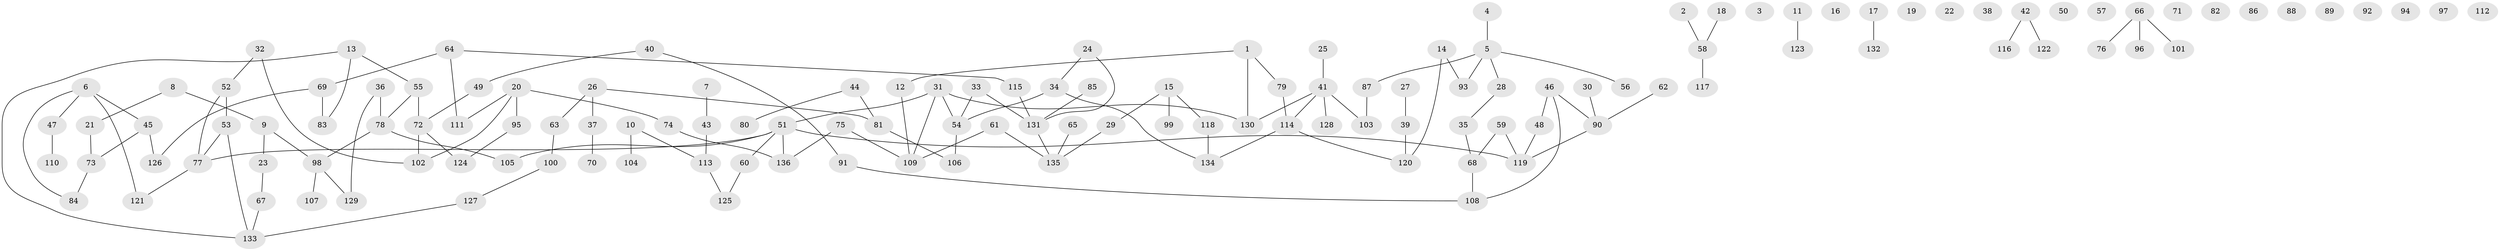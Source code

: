 // Generated by graph-tools (version 1.1) at 2025/00/03/09/25 03:00:45]
// undirected, 136 vertices, 139 edges
graph export_dot {
graph [start="1"]
  node [color=gray90,style=filled];
  1;
  2;
  3;
  4;
  5;
  6;
  7;
  8;
  9;
  10;
  11;
  12;
  13;
  14;
  15;
  16;
  17;
  18;
  19;
  20;
  21;
  22;
  23;
  24;
  25;
  26;
  27;
  28;
  29;
  30;
  31;
  32;
  33;
  34;
  35;
  36;
  37;
  38;
  39;
  40;
  41;
  42;
  43;
  44;
  45;
  46;
  47;
  48;
  49;
  50;
  51;
  52;
  53;
  54;
  55;
  56;
  57;
  58;
  59;
  60;
  61;
  62;
  63;
  64;
  65;
  66;
  67;
  68;
  69;
  70;
  71;
  72;
  73;
  74;
  75;
  76;
  77;
  78;
  79;
  80;
  81;
  82;
  83;
  84;
  85;
  86;
  87;
  88;
  89;
  90;
  91;
  92;
  93;
  94;
  95;
  96;
  97;
  98;
  99;
  100;
  101;
  102;
  103;
  104;
  105;
  106;
  107;
  108;
  109;
  110;
  111;
  112;
  113;
  114;
  115;
  116;
  117;
  118;
  119;
  120;
  121;
  122;
  123;
  124;
  125;
  126;
  127;
  128;
  129;
  130;
  131;
  132;
  133;
  134;
  135;
  136;
  1 -- 12;
  1 -- 79;
  1 -- 130;
  2 -- 58;
  4 -- 5;
  5 -- 28;
  5 -- 56;
  5 -- 87;
  5 -- 93;
  6 -- 45;
  6 -- 47;
  6 -- 84;
  6 -- 121;
  7 -- 43;
  8 -- 9;
  8 -- 21;
  9 -- 23;
  9 -- 98;
  10 -- 104;
  10 -- 113;
  11 -- 123;
  12 -- 109;
  13 -- 55;
  13 -- 83;
  13 -- 133;
  14 -- 93;
  14 -- 120;
  15 -- 29;
  15 -- 99;
  15 -- 118;
  17 -- 132;
  18 -- 58;
  20 -- 74;
  20 -- 95;
  20 -- 102;
  20 -- 111;
  21 -- 73;
  23 -- 67;
  24 -- 34;
  24 -- 131;
  25 -- 41;
  26 -- 37;
  26 -- 63;
  26 -- 81;
  27 -- 39;
  28 -- 35;
  29 -- 135;
  30 -- 90;
  31 -- 51;
  31 -- 54;
  31 -- 109;
  31 -- 130;
  32 -- 52;
  32 -- 102;
  33 -- 54;
  33 -- 131;
  34 -- 54;
  34 -- 134;
  35 -- 68;
  36 -- 78;
  36 -- 129;
  37 -- 70;
  39 -- 120;
  40 -- 49;
  40 -- 91;
  41 -- 103;
  41 -- 114;
  41 -- 128;
  41 -- 130;
  42 -- 116;
  42 -- 122;
  43 -- 113;
  44 -- 80;
  44 -- 81;
  45 -- 73;
  45 -- 126;
  46 -- 48;
  46 -- 90;
  46 -- 108;
  47 -- 110;
  48 -- 119;
  49 -- 72;
  51 -- 60;
  51 -- 77;
  51 -- 105;
  51 -- 119;
  51 -- 136;
  52 -- 53;
  52 -- 77;
  53 -- 77;
  53 -- 133;
  54 -- 106;
  55 -- 72;
  55 -- 78;
  58 -- 117;
  59 -- 68;
  59 -- 119;
  60 -- 125;
  61 -- 109;
  61 -- 135;
  62 -- 90;
  63 -- 100;
  64 -- 69;
  64 -- 111;
  64 -- 115;
  65 -- 135;
  66 -- 76;
  66 -- 96;
  66 -- 101;
  67 -- 133;
  68 -- 108;
  69 -- 83;
  69 -- 126;
  72 -- 102;
  72 -- 124;
  73 -- 84;
  74 -- 136;
  75 -- 109;
  75 -- 136;
  77 -- 121;
  78 -- 98;
  78 -- 105;
  79 -- 114;
  81 -- 106;
  85 -- 131;
  87 -- 103;
  90 -- 119;
  91 -- 108;
  95 -- 124;
  98 -- 107;
  98 -- 129;
  100 -- 127;
  113 -- 125;
  114 -- 120;
  114 -- 134;
  115 -- 131;
  118 -- 134;
  127 -- 133;
  131 -- 135;
}

